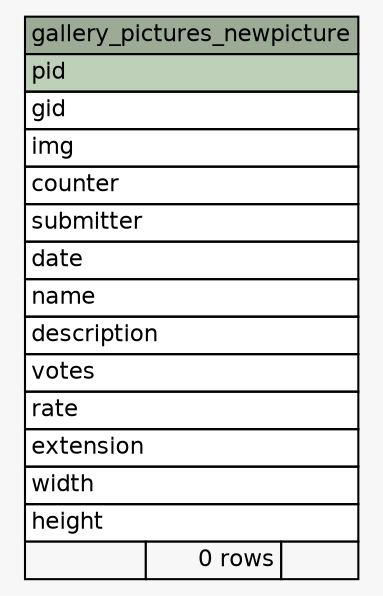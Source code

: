 // dot 2.38.0 on Mac OS X 10.9.4
// SchemaSpy rev 590
digraph "gallery_pictures_newpicture" {
  graph [
    rankdir="RL"
    bgcolor="#f7f7f7"
    nodesep="0.18"
    ranksep="0.46"
    fontname="Helvetica"
    fontsize="11"
  ];
  node [
    fontname="Helvetica"
    fontsize="11"
    shape="plaintext"
  ];
  edge [
    arrowsize="0.8"
  ];
  "gallery_pictures_newpicture" [
    label=<
    <TABLE BORDER="0" CELLBORDER="1" CELLSPACING="0" BGCOLOR="#ffffff">
      <TR><TD COLSPAN="3" BGCOLOR="#9bab96" ALIGN="CENTER">gallery_pictures_newpicture</TD></TR>
      <TR><TD PORT="pid" COLSPAN="3" BGCOLOR="#bed1b8" ALIGN="LEFT">pid</TD></TR>
      <TR><TD PORT="gid" COLSPAN="3" ALIGN="LEFT">gid</TD></TR>
      <TR><TD PORT="img" COLSPAN="3" ALIGN="LEFT">img</TD></TR>
      <TR><TD PORT="counter" COLSPAN="3" ALIGN="LEFT">counter</TD></TR>
      <TR><TD PORT="submitter" COLSPAN="3" ALIGN="LEFT">submitter</TD></TR>
      <TR><TD PORT="date" COLSPAN="3" ALIGN="LEFT">date</TD></TR>
      <TR><TD PORT="name" COLSPAN="3" ALIGN="LEFT">name</TD></TR>
      <TR><TD PORT="description" COLSPAN="3" ALIGN="LEFT">description</TD></TR>
      <TR><TD PORT="votes" COLSPAN="3" ALIGN="LEFT">votes</TD></TR>
      <TR><TD PORT="rate" COLSPAN="3" ALIGN="LEFT">rate</TD></TR>
      <TR><TD PORT="extension" COLSPAN="3" ALIGN="LEFT">extension</TD></TR>
      <TR><TD PORT="width" COLSPAN="3" ALIGN="LEFT">width</TD></TR>
      <TR><TD PORT="height" COLSPAN="3" ALIGN="LEFT">height</TD></TR>
      <TR><TD ALIGN="LEFT" BGCOLOR="#f7f7f7">  </TD><TD ALIGN="RIGHT" BGCOLOR="#f7f7f7">0 rows</TD><TD ALIGN="RIGHT" BGCOLOR="#f7f7f7">  </TD></TR>
    </TABLE>>
    URL="tables/gallery_pictures_newpicture.html"
    tooltip="gallery_pictures_newpicture"
  ];
}
